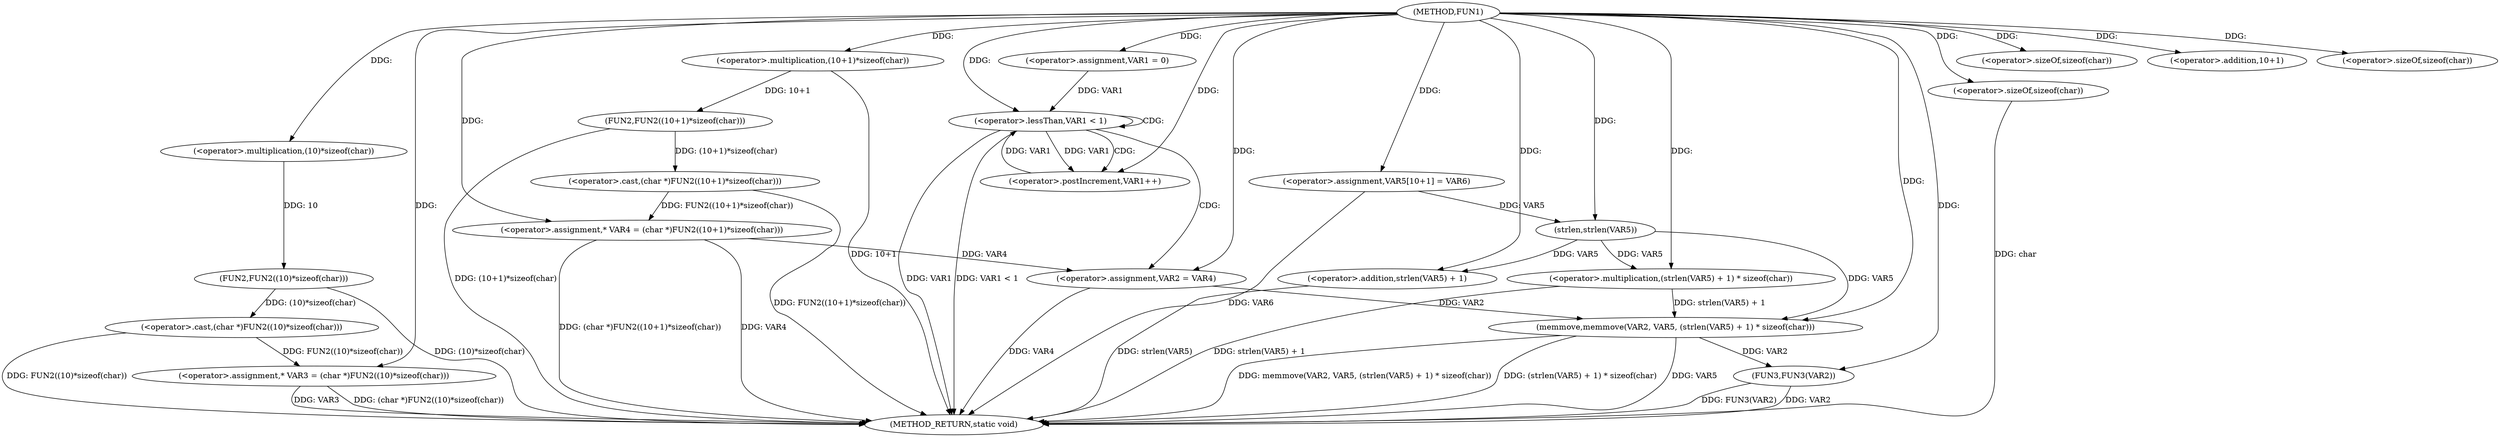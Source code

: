 digraph FUN1 {  
"1000100" [label = "(METHOD,FUN1)" ]
"1000156" [label = "(METHOD_RETURN,static void)" ]
"1000105" [label = "(<operator>.assignment,* VAR3 = (char *)FUN2((10)*sizeof(char)))" ]
"1000107" [label = "(<operator>.cast,(char *)FUN2((10)*sizeof(char)))" ]
"1000109" [label = "(FUN2,FUN2((10)*sizeof(char)))" ]
"1000110" [label = "(<operator>.multiplication,(10)*sizeof(char))" ]
"1000112" [label = "(<operator>.sizeOf,sizeof(char))" ]
"1000115" [label = "(<operator>.assignment,* VAR4 = (char *)FUN2((10+1)*sizeof(char)))" ]
"1000117" [label = "(<operator>.cast,(char *)FUN2((10+1)*sizeof(char)))" ]
"1000119" [label = "(FUN2,FUN2((10+1)*sizeof(char)))" ]
"1000120" [label = "(<operator>.multiplication,(10+1)*sizeof(char))" ]
"1000121" [label = "(<operator>.addition,10+1)" ]
"1000124" [label = "(<operator>.sizeOf,sizeof(char))" ]
"1000127" [label = "(<operator>.assignment,VAR1 = 0)" ]
"1000130" [label = "(<operator>.lessThan,VAR1 < 1)" ]
"1000133" [label = "(<operator>.postIncrement,VAR1++)" ]
"1000136" [label = "(<operator>.assignment,VAR2 = VAR4)" ]
"1000141" [label = "(<operator>.assignment,VAR5[10+1] = VAR6)" ]
"1000144" [label = "(memmove,memmove(VAR2, VAR5, (strlen(VAR5) + 1) * sizeof(char)))" ]
"1000147" [label = "(<operator>.multiplication,(strlen(VAR5) + 1) * sizeof(char))" ]
"1000148" [label = "(<operator>.addition,strlen(VAR5) + 1)" ]
"1000149" [label = "(strlen,strlen(VAR5))" ]
"1000152" [label = "(<operator>.sizeOf,sizeof(char))" ]
"1000154" [label = "(FUN3,FUN3(VAR2))" ]
  "1000115" -> "1000156"  [ label = "DDG: (char *)FUN2((10+1)*sizeof(char))"] 
  "1000130" -> "1000156"  [ label = "DDG: VAR1 < 1"] 
  "1000105" -> "1000156"  [ label = "DDG: (char *)FUN2((10)*sizeof(char))"] 
  "1000154" -> "1000156"  [ label = "DDG: FUN3(VAR2)"] 
  "1000136" -> "1000156"  [ label = "DDG: VAR4"] 
  "1000117" -> "1000156"  [ label = "DDG: FUN2((10+1)*sizeof(char))"] 
  "1000144" -> "1000156"  [ label = "DDG: VAR5"] 
  "1000130" -> "1000156"  [ label = "DDG: VAR1"] 
  "1000154" -> "1000156"  [ label = "DDG: VAR2"] 
  "1000144" -> "1000156"  [ label = "DDG: memmove(VAR2, VAR5, (strlen(VAR5) + 1) * sizeof(char))"] 
  "1000120" -> "1000156"  [ label = "DDG: 10+1"] 
  "1000148" -> "1000156"  [ label = "DDG: strlen(VAR5)"] 
  "1000147" -> "1000156"  [ label = "DDG: strlen(VAR5) + 1"] 
  "1000152" -> "1000156"  [ label = "DDG: char"] 
  "1000109" -> "1000156"  [ label = "DDG: (10)*sizeof(char)"] 
  "1000119" -> "1000156"  [ label = "DDG: (10+1)*sizeof(char)"] 
  "1000141" -> "1000156"  [ label = "DDG: VAR6"] 
  "1000144" -> "1000156"  [ label = "DDG: (strlen(VAR5) + 1) * sizeof(char)"] 
  "1000115" -> "1000156"  [ label = "DDG: VAR4"] 
  "1000105" -> "1000156"  [ label = "DDG: VAR3"] 
  "1000107" -> "1000156"  [ label = "DDG: FUN2((10)*sizeof(char))"] 
  "1000107" -> "1000105"  [ label = "DDG: FUN2((10)*sizeof(char))"] 
  "1000100" -> "1000105"  [ label = "DDG: "] 
  "1000109" -> "1000107"  [ label = "DDG: (10)*sizeof(char)"] 
  "1000110" -> "1000109"  [ label = "DDG: 10"] 
  "1000100" -> "1000110"  [ label = "DDG: "] 
  "1000100" -> "1000112"  [ label = "DDG: "] 
  "1000117" -> "1000115"  [ label = "DDG: FUN2((10+1)*sizeof(char))"] 
  "1000100" -> "1000115"  [ label = "DDG: "] 
  "1000119" -> "1000117"  [ label = "DDG: (10+1)*sizeof(char)"] 
  "1000120" -> "1000119"  [ label = "DDG: 10+1"] 
  "1000100" -> "1000120"  [ label = "DDG: "] 
  "1000100" -> "1000121"  [ label = "DDG: "] 
  "1000100" -> "1000124"  [ label = "DDG: "] 
  "1000100" -> "1000127"  [ label = "DDG: "] 
  "1000133" -> "1000130"  [ label = "DDG: VAR1"] 
  "1000127" -> "1000130"  [ label = "DDG: VAR1"] 
  "1000100" -> "1000130"  [ label = "DDG: "] 
  "1000130" -> "1000133"  [ label = "DDG: VAR1"] 
  "1000100" -> "1000133"  [ label = "DDG: "] 
  "1000115" -> "1000136"  [ label = "DDG: VAR4"] 
  "1000100" -> "1000136"  [ label = "DDG: "] 
  "1000100" -> "1000141"  [ label = "DDG: "] 
  "1000136" -> "1000144"  [ label = "DDG: VAR2"] 
  "1000100" -> "1000144"  [ label = "DDG: "] 
  "1000149" -> "1000144"  [ label = "DDG: VAR5"] 
  "1000147" -> "1000144"  [ label = "DDG: strlen(VAR5) + 1"] 
  "1000149" -> "1000147"  [ label = "DDG: VAR5"] 
  "1000100" -> "1000147"  [ label = "DDG: "] 
  "1000149" -> "1000148"  [ label = "DDG: VAR5"] 
  "1000141" -> "1000149"  [ label = "DDG: VAR5"] 
  "1000100" -> "1000149"  [ label = "DDG: "] 
  "1000100" -> "1000148"  [ label = "DDG: "] 
  "1000100" -> "1000152"  [ label = "DDG: "] 
  "1000144" -> "1000154"  [ label = "DDG: VAR2"] 
  "1000100" -> "1000154"  [ label = "DDG: "] 
  "1000130" -> "1000133"  [ label = "CDG: "] 
  "1000130" -> "1000136"  [ label = "CDG: "] 
  "1000130" -> "1000130"  [ label = "CDG: "] 
}
